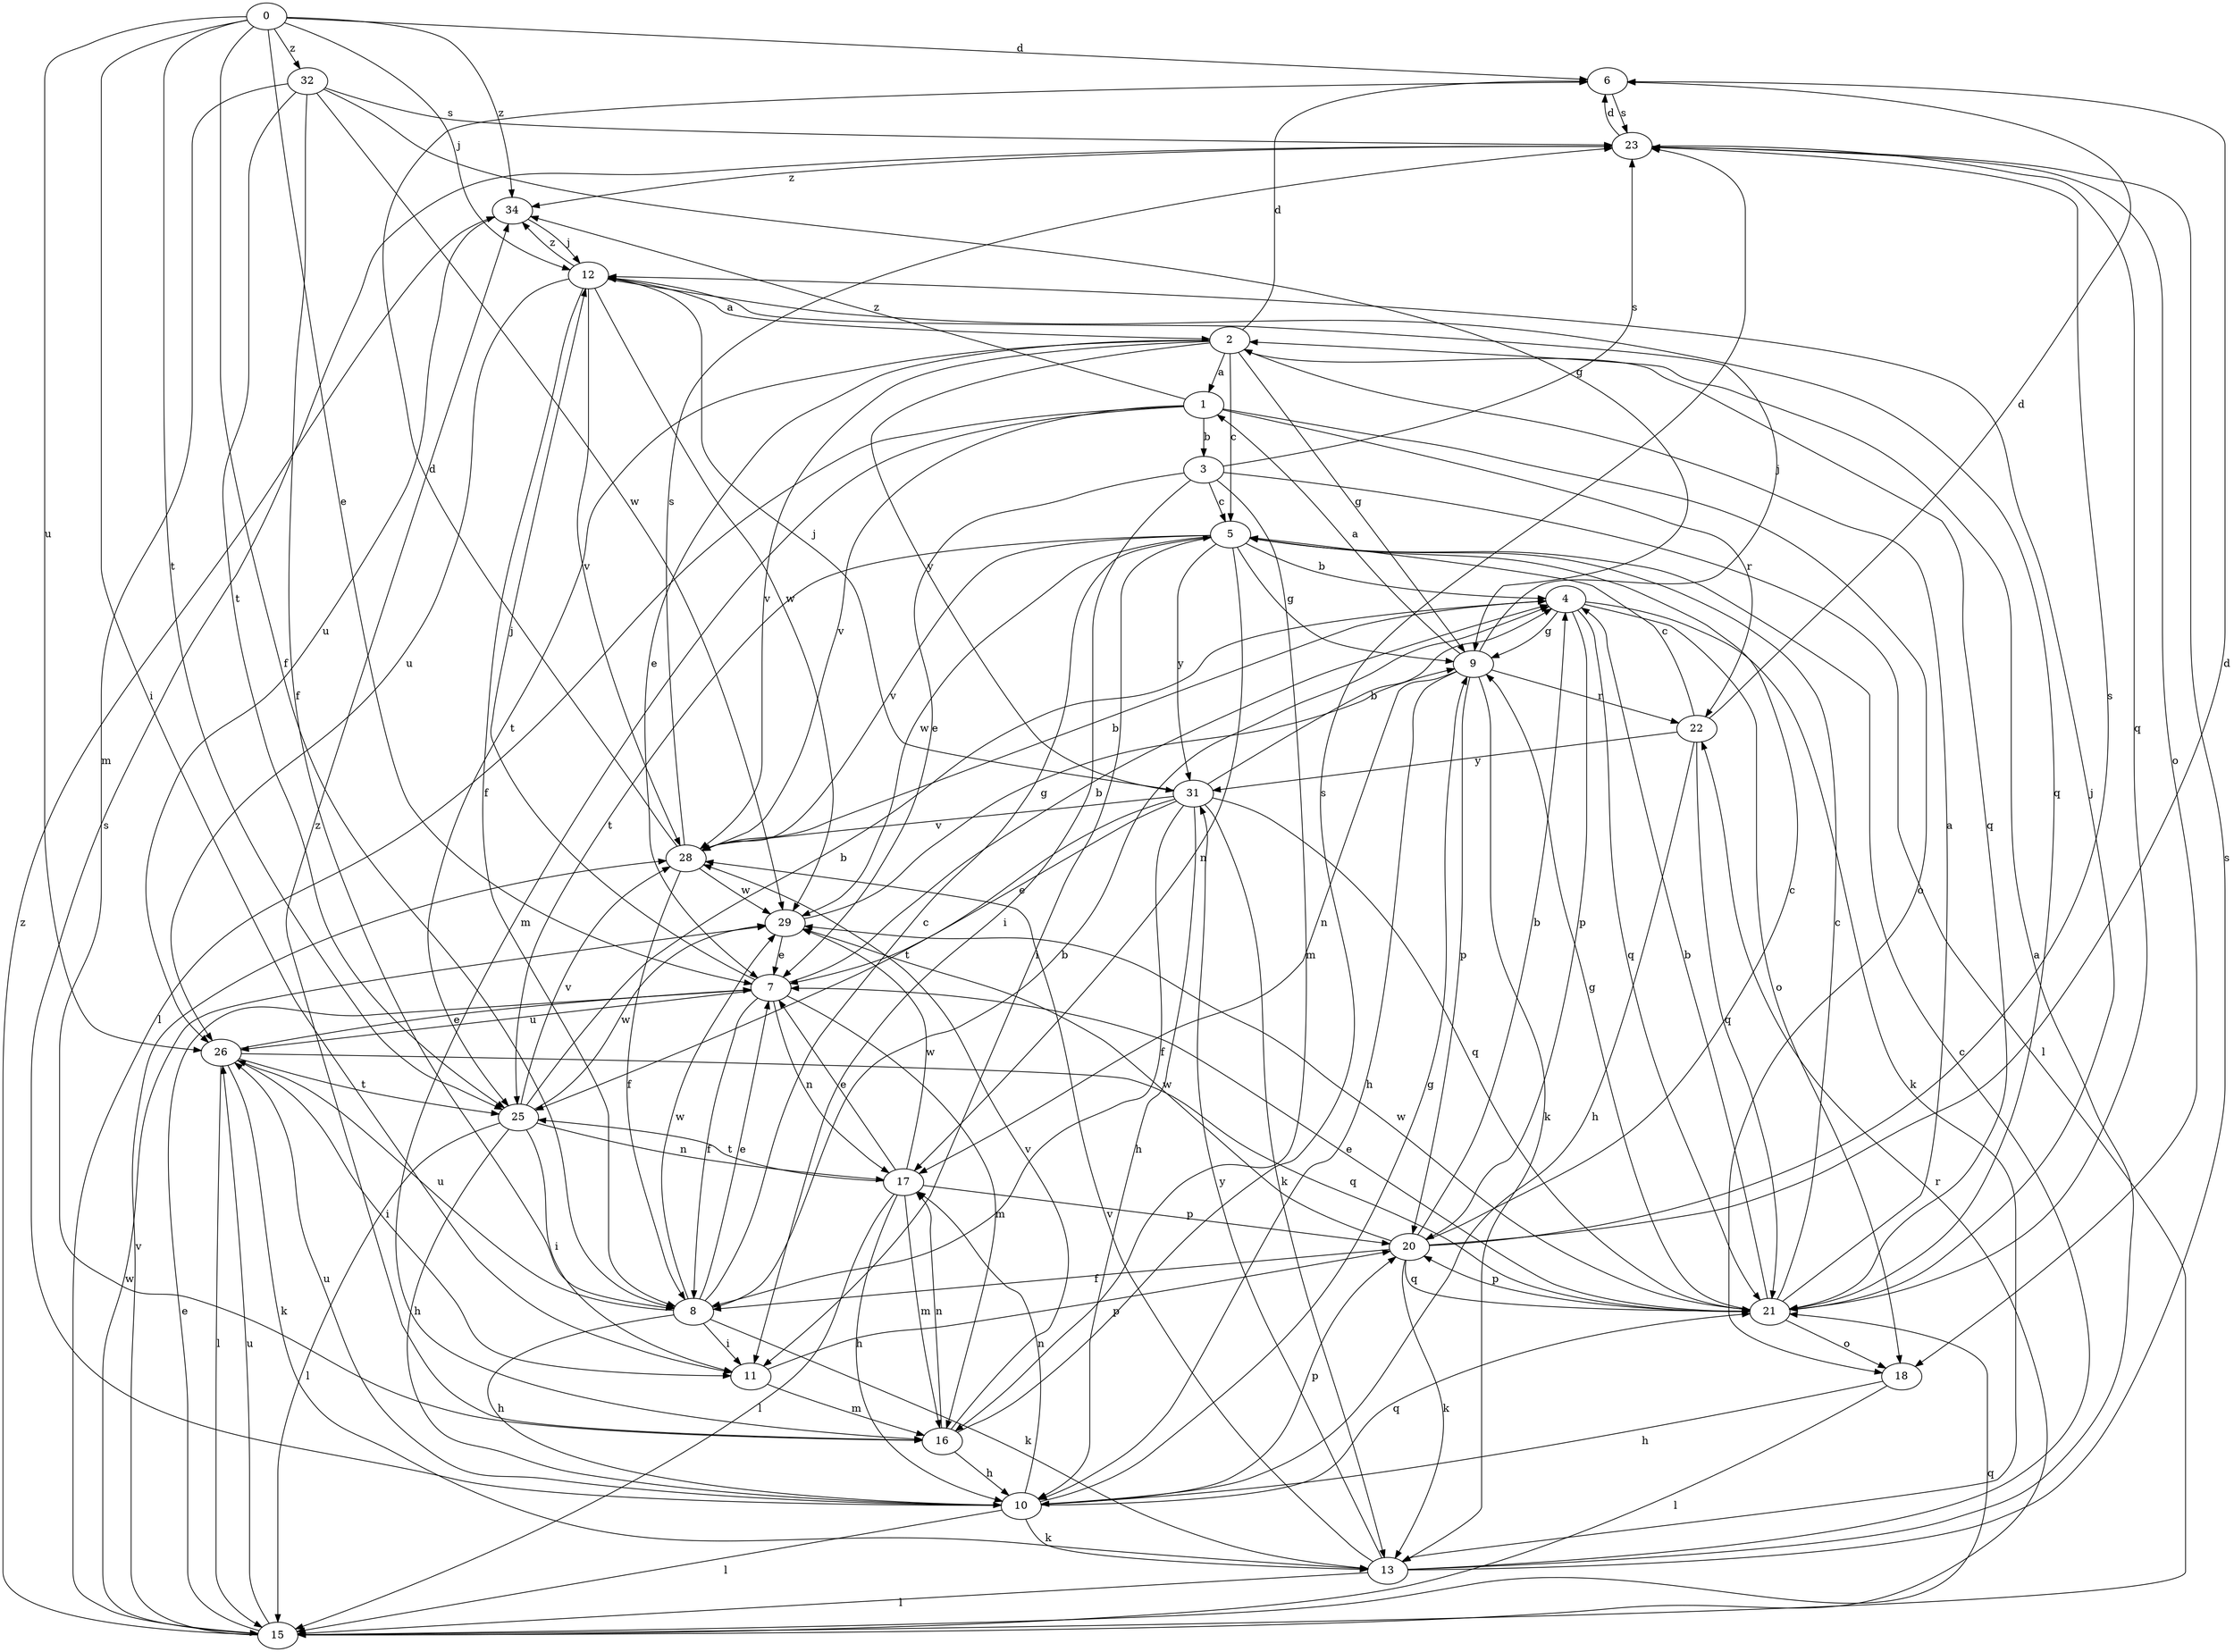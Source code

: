 strict digraph  {
0;
1;
2;
3;
4;
5;
6;
7;
8;
9;
10;
11;
12;
13;
15;
16;
17;
18;
20;
21;
22;
23;
25;
26;
28;
29;
31;
32;
34;
0 -> 6  [label=d];
0 -> 7  [label=e];
0 -> 8  [label=f];
0 -> 11  [label=i];
0 -> 12  [label=j];
0 -> 25  [label=t];
0 -> 26  [label=u];
0 -> 32  [label=z];
0 -> 34  [label=z];
1 -> 3  [label=b];
1 -> 15  [label=l];
1 -> 16  [label=m];
1 -> 18  [label=o];
1 -> 22  [label=r];
1 -> 28  [label=v];
1 -> 34  [label=z];
2 -> 1  [label=a];
2 -> 5  [label=c];
2 -> 6  [label=d];
2 -> 7  [label=e];
2 -> 9  [label=g];
2 -> 21  [label=q];
2 -> 25  [label=t];
2 -> 28  [label=v];
2 -> 31  [label=y];
3 -> 5  [label=c];
3 -> 7  [label=e];
3 -> 11  [label=i];
3 -> 15  [label=l];
3 -> 16  [label=m];
3 -> 23  [label=s];
4 -> 9  [label=g];
4 -> 13  [label=k];
4 -> 18  [label=o];
4 -> 20  [label=p];
4 -> 21  [label=q];
5 -> 4  [label=b];
5 -> 9  [label=g];
5 -> 11  [label=i];
5 -> 17  [label=n];
5 -> 25  [label=t];
5 -> 28  [label=v];
5 -> 29  [label=w];
5 -> 31  [label=y];
6 -> 23  [label=s];
7 -> 4  [label=b];
7 -> 8  [label=f];
7 -> 12  [label=j];
7 -> 16  [label=m];
7 -> 17  [label=n];
7 -> 26  [label=u];
8 -> 4  [label=b];
8 -> 5  [label=c];
8 -> 7  [label=e];
8 -> 10  [label=h];
8 -> 11  [label=i];
8 -> 13  [label=k];
8 -> 26  [label=u];
8 -> 29  [label=w];
9 -> 1  [label=a];
9 -> 10  [label=h];
9 -> 12  [label=j];
9 -> 13  [label=k];
9 -> 17  [label=n];
9 -> 20  [label=p];
9 -> 22  [label=r];
10 -> 9  [label=g];
10 -> 13  [label=k];
10 -> 15  [label=l];
10 -> 17  [label=n];
10 -> 20  [label=p];
10 -> 21  [label=q];
10 -> 23  [label=s];
10 -> 26  [label=u];
11 -> 16  [label=m];
11 -> 20  [label=p];
12 -> 2  [label=a];
12 -> 8  [label=f];
12 -> 21  [label=q];
12 -> 26  [label=u];
12 -> 28  [label=v];
12 -> 29  [label=w];
12 -> 34  [label=z];
13 -> 2  [label=a];
13 -> 5  [label=c];
13 -> 15  [label=l];
13 -> 23  [label=s];
13 -> 28  [label=v];
13 -> 31  [label=y];
15 -> 7  [label=e];
15 -> 21  [label=q];
15 -> 22  [label=r];
15 -> 26  [label=u];
15 -> 28  [label=v];
15 -> 29  [label=w];
15 -> 34  [label=z];
16 -> 10  [label=h];
16 -> 17  [label=n];
16 -> 23  [label=s];
16 -> 28  [label=v];
16 -> 34  [label=z];
17 -> 7  [label=e];
17 -> 10  [label=h];
17 -> 15  [label=l];
17 -> 16  [label=m];
17 -> 20  [label=p];
17 -> 25  [label=t];
17 -> 29  [label=w];
18 -> 10  [label=h];
18 -> 15  [label=l];
20 -> 4  [label=b];
20 -> 5  [label=c];
20 -> 6  [label=d];
20 -> 8  [label=f];
20 -> 13  [label=k];
20 -> 21  [label=q];
20 -> 23  [label=s];
20 -> 29  [label=w];
21 -> 2  [label=a];
21 -> 4  [label=b];
21 -> 5  [label=c];
21 -> 7  [label=e];
21 -> 9  [label=g];
21 -> 12  [label=j];
21 -> 18  [label=o];
21 -> 20  [label=p];
21 -> 29  [label=w];
22 -> 5  [label=c];
22 -> 6  [label=d];
22 -> 10  [label=h];
22 -> 21  [label=q];
22 -> 31  [label=y];
23 -> 6  [label=d];
23 -> 18  [label=o];
23 -> 21  [label=q];
23 -> 34  [label=z];
25 -> 4  [label=b];
25 -> 10  [label=h];
25 -> 11  [label=i];
25 -> 15  [label=l];
25 -> 17  [label=n];
25 -> 28  [label=v];
25 -> 29  [label=w];
26 -> 7  [label=e];
26 -> 11  [label=i];
26 -> 13  [label=k];
26 -> 15  [label=l];
26 -> 21  [label=q];
26 -> 25  [label=t];
28 -> 4  [label=b];
28 -> 6  [label=d];
28 -> 8  [label=f];
28 -> 23  [label=s];
28 -> 29  [label=w];
29 -> 7  [label=e];
29 -> 9  [label=g];
31 -> 4  [label=b];
31 -> 7  [label=e];
31 -> 8  [label=f];
31 -> 10  [label=h];
31 -> 12  [label=j];
31 -> 13  [label=k];
31 -> 21  [label=q];
31 -> 25  [label=t];
31 -> 28  [label=v];
32 -> 8  [label=f];
32 -> 9  [label=g];
32 -> 16  [label=m];
32 -> 23  [label=s];
32 -> 25  [label=t];
32 -> 29  [label=w];
34 -> 12  [label=j];
34 -> 26  [label=u];
}
